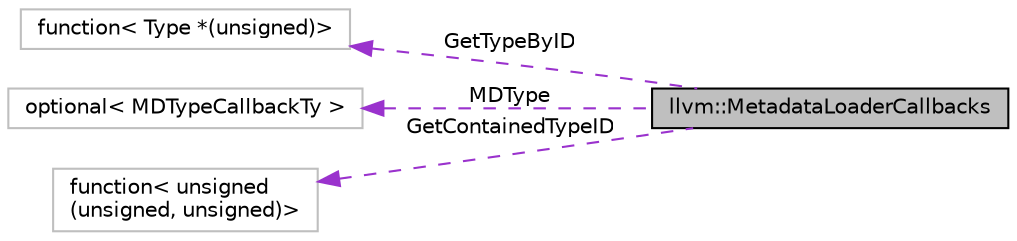 digraph "llvm::MetadataLoaderCallbacks"
{
 // LATEX_PDF_SIZE
  bgcolor="transparent";
  edge [fontname="Helvetica",fontsize="10",labelfontname="Helvetica",labelfontsize="10"];
  node [fontname="Helvetica",fontsize="10",shape=record];
  rankdir="LR";
  Node1 [label="llvm::MetadataLoaderCallbacks",height=0.2,width=0.4,color="black", fillcolor="grey75", style="filled", fontcolor="black",tooltip=" "];
  Node2 -> Node1 [dir="back",color="darkorchid3",fontsize="10",style="dashed",label=" GetTypeByID" ,fontname="Helvetica"];
  Node2 [label="function\< Type *(unsigned)\>",height=0.2,width=0.4,color="grey75",tooltip=" "];
  Node3 -> Node1 [dir="back",color="darkorchid3",fontsize="10",style="dashed",label=" MDType" ,fontname="Helvetica"];
  Node3 [label="optional\< MDTypeCallbackTy \>",height=0.2,width=0.4,color="grey75",tooltip=" "];
  Node4 -> Node1 [dir="back",color="darkorchid3",fontsize="10",style="dashed",label=" GetContainedTypeID" ,fontname="Helvetica"];
  Node4 [label="function\< unsigned\l(unsigned, unsigned)\>",height=0.2,width=0.4,color="grey75",tooltip=" "];
}
